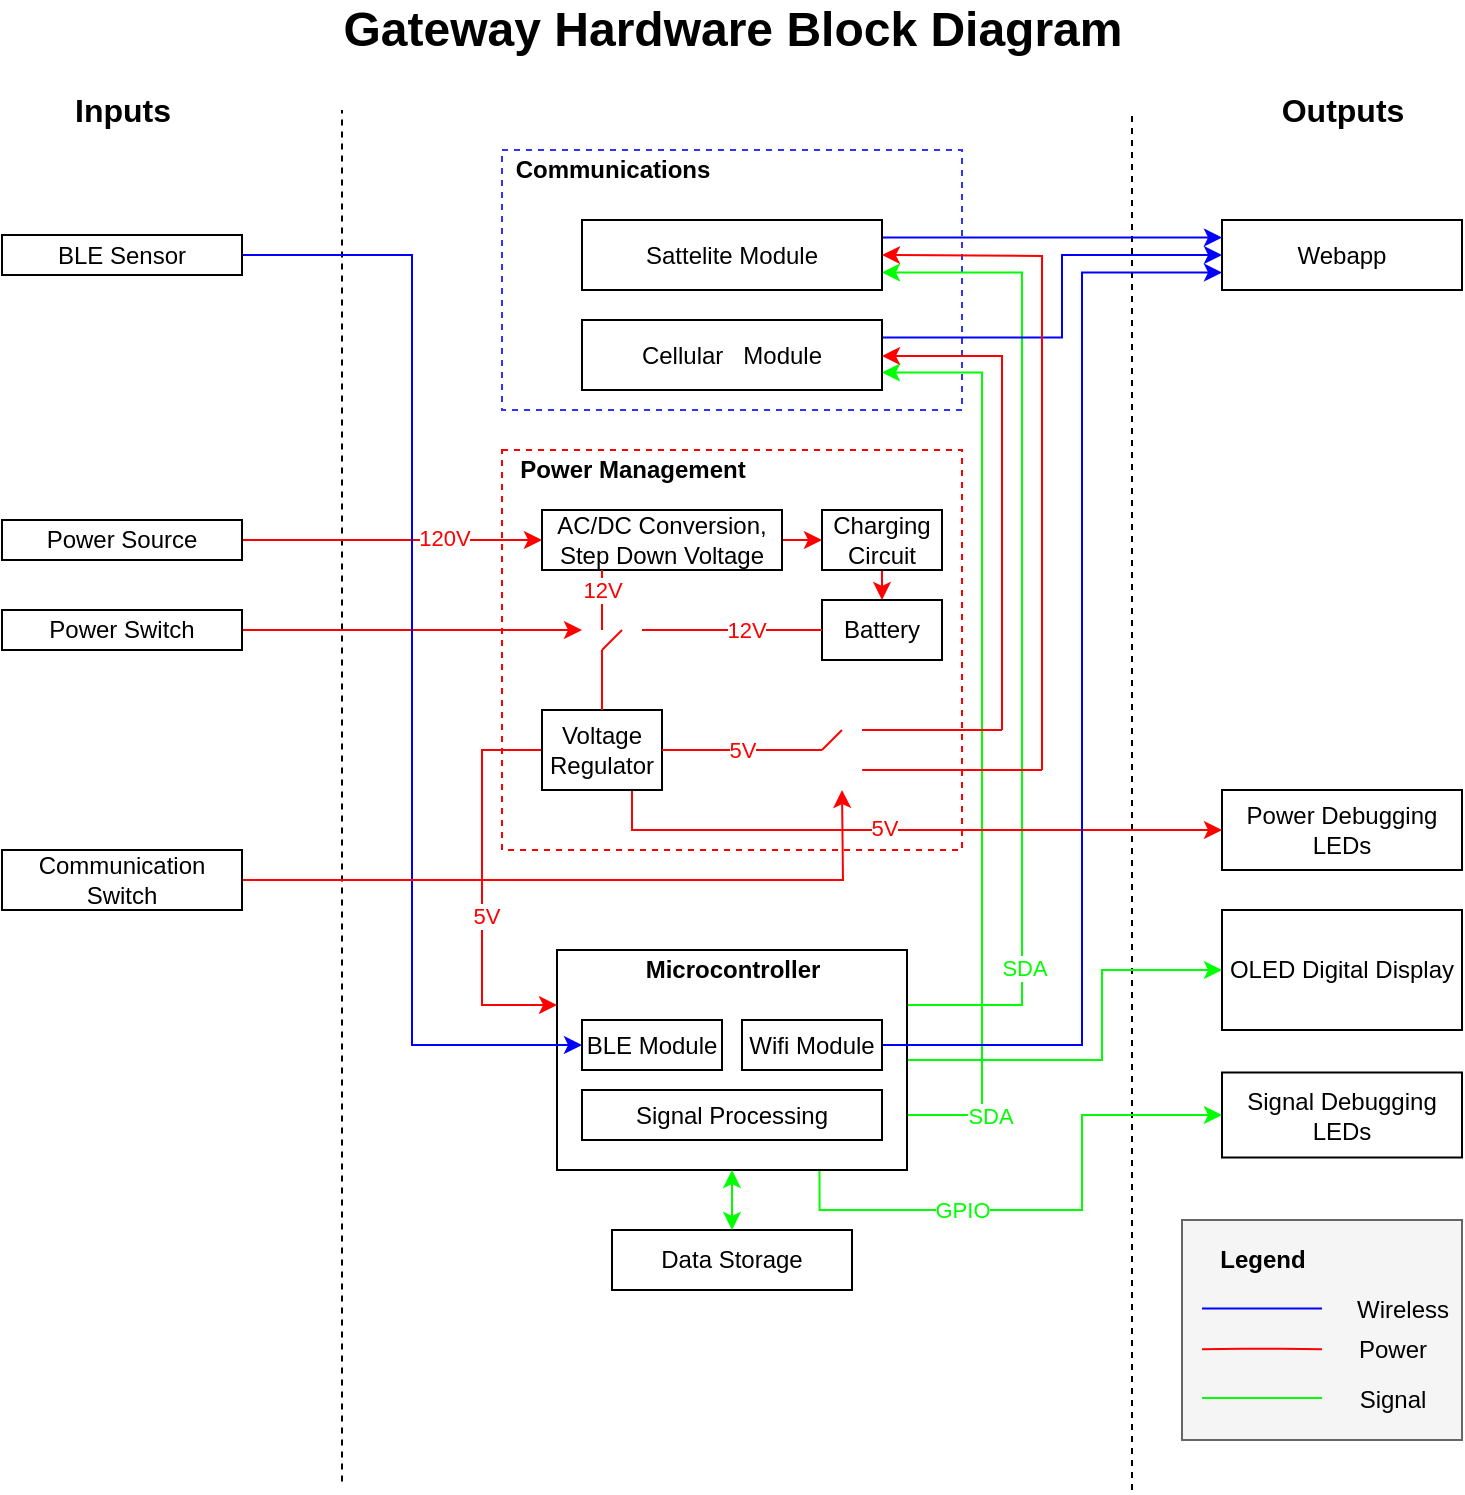 <mxfile version="15.7.0" type="device"><diagram id="HrxprKTJZfgoAuk_e3Id" name="Page-1"><mxGraphModel dx="1117" dy="1723" grid="1" gridSize="10" guides="1" tooltips="1" connect="1" arrows="1" fold="1" page="1" pageScale="1" pageWidth="850" pageHeight="1100" math="0" shadow="0"><root><mxCell id="0"/><mxCell id="1" parent="0"/><mxCell id="DbQlyDfI6a1sflNpQfhR-1" value="" style="endArrow=none;dashed=1;html=1;" parent="1" edge="1"><mxGeometry width="50" height="50" relative="1" as="geometry"><mxPoint x="250" y="655.714" as="sourcePoint"/><mxPoint x="250" y="-30" as="targetPoint"/></mxGeometry></mxCell><mxCell id="DbQlyDfI6a1sflNpQfhR-2" value="" style="endArrow=none;dashed=1;html=1;" parent="1" edge="1"><mxGeometry width="50" height="50" relative="1" as="geometry"><mxPoint x="645" y="660" as="sourcePoint"/><mxPoint x="645" y="-30" as="targetPoint"/></mxGeometry></mxCell><mxCell id="DbQlyDfI6a1sflNpQfhR-3" value="&lt;b&gt;&lt;font style=&quot;font-size: 16px&quot;&gt;Inputs&lt;/font&gt;&lt;/b&gt;" style="text;html=1;align=center;verticalAlign=middle;resizable=0;points=[];autosize=1;strokeColor=none;" parent="1" vertex="1"><mxGeometry x="110" y="-40" width="60" height="20" as="geometry"/></mxCell><mxCell id="DbQlyDfI6a1sflNpQfhR-4" value="&lt;b&gt;&lt;font style=&quot;font-size: 16px&quot;&gt;Outputs&lt;/font&gt;&lt;/b&gt;" style="text;html=1;align=center;verticalAlign=middle;resizable=0;points=[];autosize=1;strokeColor=none;" parent="1" vertex="1"><mxGeometry x="710" y="-40" width="80" height="20" as="geometry"/></mxCell><mxCell id="DbQlyDfI6a1sflNpQfhR-7" value="" style="rounded=0;whiteSpace=wrap;html=1;dashed=1;strokeColor=#FF0000;" parent="1" vertex="1"><mxGeometry x="330" y="140" width="230" height="200" as="geometry"/></mxCell><mxCell id="DbQlyDfI6a1sflNpQfhR-8" value="" style="rounded=0;whiteSpace=wrap;html=1;dashed=1;strokeColor=#3333FF;" parent="1" vertex="1"><mxGeometry x="330" y="-10" width="230" height="130" as="geometry"/></mxCell><mxCell id="DbQlyDfI6a1sflNpQfhR-64" style="edgeStyle=orthogonalEdgeStyle;rounded=0;orthogonalLoop=1;jettySize=auto;html=1;exitX=0.75;exitY=1;exitDx=0;exitDy=0;strokeColor=#00FF00;entryX=0;entryY=0.5;entryDx=0;entryDy=0;" parent="1" source="DbQlyDfI6a1sflNpQfhR-9" target="DbQlyDfI6a1sflNpQfhR-12" edge="1"><mxGeometry relative="1" as="geometry"><mxPoint x="690" y="470" as="targetPoint"/><Array as="points"><mxPoint x="489" y="520"/><mxPoint x="620" y="520"/><mxPoint x="620" y="473"/></Array></mxGeometry></mxCell><mxCell id="DbQlyDfI6a1sflNpQfhR-65" style="edgeStyle=orthogonalEdgeStyle;rounded=0;orthogonalLoop=1;jettySize=auto;html=1;exitX=1;exitY=0.75;exitDx=0;exitDy=0;entryX=1;entryY=0.75;entryDx=0;entryDy=0;strokeColor=#00FF00;" parent="1" source="DbQlyDfI6a1sflNpQfhR-9" target="DbQlyDfI6a1sflNpQfhR-30" edge="1"><mxGeometry relative="1" as="geometry"><Array as="points"><mxPoint x="570" y="473"/><mxPoint x="570" y="101"/></Array></mxGeometry></mxCell><mxCell id="bSvQKbAj5ut6SPPWHkX8-41" value="SDA&lt;br&gt;" style="edgeLabel;html=1;align=center;verticalAlign=middle;resizable=0;points=[];fontColor=#00FF00;" parent="DbQlyDfI6a1sflNpQfhR-65" vertex="1" connectable="0"><mxGeometry x="-0.837" y="-2" relative="1" as="geometry"><mxPoint x="2" as="offset"/></mxGeometry></mxCell><mxCell id="DbQlyDfI6a1sflNpQfhR-66" style="edgeStyle=orthogonalEdgeStyle;rounded=0;orthogonalLoop=1;jettySize=auto;html=1;entryX=1;entryY=0.75;entryDx=0;entryDy=0;strokeColor=#00FF00;exitX=1;exitY=0.25;exitDx=0;exitDy=0;" parent="1" source="DbQlyDfI6a1sflNpQfhR-9" target="DbQlyDfI6a1sflNpQfhR-31" edge="1"><mxGeometry relative="1" as="geometry"><Array as="points"><mxPoint x="590" y="418"/><mxPoint x="590" y="51"/></Array><mxPoint x="560" y="410" as="sourcePoint"/></mxGeometry></mxCell><mxCell id="bSvQKbAj5ut6SPPWHkX8-39" value="SDA" style="edgeLabel;html=1;align=center;verticalAlign=middle;resizable=0;points=[];fontColor=#00FF00;" parent="DbQlyDfI6a1sflNpQfhR-66" vertex="1" connectable="0"><mxGeometry x="-0.686" y="-1" relative="1" as="geometry"><mxPoint y="1" as="offset"/></mxGeometry></mxCell><mxCell id="gUWTtYbIwPA5UG6VHyFc-5" style="edgeStyle=orthogonalEdgeStyle;rounded=0;orthogonalLoop=1;jettySize=auto;html=1;exitX=1;exitY=0.5;exitDx=0;exitDy=0;strokeColor=#00FF00;entryX=0;entryY=0.5;entryDx=0;entryDy=0;" edge="1" parent="1" source="DbQlyDfI6a1sflNpQfhR-9" target="gUWTtYbIwPA5UG6VHyFc-4"><mxGeometry relative="1" as="geometry"><mxPoint x="580" y="460" as="targetPoint"/><Array as="points"><mxPoint x="630" y="445"/><mxPoint x="630" y="400"/></Array></mxGeometry></mxCell><mxCell id="DbQlyDfI6a1sflNpQfhR-9" value="" style="rounded=0;whiteSpace=wrap;html=1;" parent="1" vertex="1"><mxGeometry x="357.5" y="390" width="175" height="110" as="geometry"/></mxCell><mxCell id="bSvQKbAj5ut6SPPWHkX8-20" style="edgeStyle=orthogonalEdgeStyle;rounded=0;orthogonalLoop=1;jettySize=auto;html=1;exitX=1;exitY=0.5;exitDx=0;exitDy=0;strokeColor=#FF0000;" parent="1" source="DbQlyDfI6a1sflNpQfhR-11" edge="1"><mxGeometry relative="1" as="geometry"><mxPoint x="370" y="230" as="targetPoint"/></mxGeometry></mxCell><mxCell id="DbQlyDfI6a1sflNpQfhR-11" value="Power Switch" style="rounded=0;whiteSpace=wrap;html=1;strokeColor=#000000;" parent="1" vertex="1"><mxGeometry x="80" y="220" width="120" height="20" as="geometry"/></mxCell><mxCell id="DbQlyDfI6a1sflNpQfhR-12" value="Signal Debugging LEDs" style="rounded=0;whiteSpace=wrap;html=1;strokeColor=#000000;" parent="1" vertex="1"><mxGeometry x="690" y="451.25" width="120" height="42.5" as="geometry"/></mxCell><mxCell id="DbQlyDfI6a1sflNpQfhR-14" value="Power Debugging LEDs" style="rounded=0;whiteSpace=wrap;html=1;strokeColor=#000000;" parent="1" vertex="1"><mxGeometry x="690" y="310" width="120" height="40" as="geometry"/></mxCell><mxCell id="DbQlyDfI6a1sflNpQfhR-15" value="Webapp" style="rounded=0;whiteSpace=wrap;html=1;strokeColor=#000000;" parent="1" vertex="1"><mxGeometry x="690" y="25" width="120" height="35" as="geometry"/></mxCell><mxCell id="DbQlyDfI6a1sflNpQfhR-16" value="" style="rounded=0;whiteSpace=wrap;html=1;strokeColor=#666666;fillColor=#f5f5f5;fontColor=#333333;" parent="1" vertex="1"><mxGeometry x="670" y="525" width="140" height="110" as="geometry"/></mxCell><mxCell id="DbQlyDfI6a1sflNpQfhR-17" value="&lt;b&gt;Legend&lt;/b&gt;" style="text;html=1;align=center;verticalAlign=middle;resizable=0;points=[];autosize=1;strokeColor=none;" parent="1" vertex="1"><mxGeometry x="680" y="535" width="60" height="20" as="geometry"/></mxCell><mxCell id="DbQlyDfI6a1sflNpQfhR-18" value="Wireless" style="text;html=1;align=center;verticalAlign=middle;resizable=0;points=[];autosize=1;strokeColor=none;" parent="1" vertex="1"><mxGeometry x="750" y="560" width="60" height="20" as="geometry"/></mxCell><mxCell id="DbQlyDfI6a1sflNpQfhR-19" value="Power" style="text;html=1;align=center;verticalAlign=middle;resizable=0;points=[];autosize=1;strokeColor=none;" parent="1" vertex="1"><mxGeometry x="750" y="580" width="50" height="20" as="geometry"/></mxCell><mxCell id="DbQlyDfI6a1sflNpQfhR-20" value="Signal" style="text;html=1;align=center;verticalAlign=middle;resizable=0;points=[];autosize=1;strokeColor=none;" parent="1" vertex="1"><mxGeometry x="750" y="605" width="50" height="20" as="geometry"/></mxCell><mxCell id="DbQlyDfI6a1sflNpQfhR-21" value="" style="endArrow=none;html=1;strokeColor=#0000FF;" parent="1" edge="1"><mxGeometry width="50" height="50" relative="1" as="geometry"><mxPoint x="680" y="569.29" as="sourcePoint"/><mxPoint x="740" y="569.29" as="targetPoint"/><Array as="points"/></mxGeometry></mxCell><mxCell id="DbQlyDfI6a1sflNpQfhR-22" value="" style="endArrow=none;html=1;strokeColor=#FF0000;" parent="1" edge="1"><mxGeometry width="50" height="50" relative="1" as="geometry"><mxPoint x="680" y="589.58" as="sourcePoint"/><mxPoint x="740" y="589.58" as="targetPoint"/><Array as="points"><mxPoint x="710" y="589.29"/></Array></mxGeometry></mxCell><mxCell id="DbQlyDfI6a1sflNpQfhR-23" value="" style="endArrow=none;html=1;strokeColor=#00FF00;" parent="1" edge="1"><mxGeometry width="50" height="50" relative="1" as="geometry"><mxPoint x="680" y="614" as="sourcePoint"/><mxPoint x="740" y="614" as="targetPoint"/><Array as="points"/></mxGeometry></mxCell><mxCell id="DbQlyDfI6a1sflNpQfhR-24" value="&lt;b&gt;Microcontroller&lt;/b&gt;" style="text;html=1;align=center;verticalAlign=middle;resizable=0;points=[];autosize=1;strokeColor=none;" parent="1" vertex="1"><mxGeometry x="395" y="390" width="100" height="20" as="geometry"/></mxCell><mxCell id="DbQlyDfI6a1sflNpQfhR-40" style="edgeStyle=orthogonalEdgeStyle;rounded=0;orthogonalLoop=1;jettySize=auto;html=1;exitX=1;exitY=1;exitDx=0;exitDy=0;entryX=0;entryY=0.5;entryDx=0;entryDy=0;strokeColor=#FF0000;" parent="1" source="DbQlyDfI6a1sflNpQfhR-26" target="DbQlyDfI6a1sflNpQfhR-36" edge="1"><mxGeometry relative="1" as="geometry"><mxPoint x="200" y="245" as="sourcePoint"/><Array as="points"><mxPoint x="200" y="185"/></Array></mxGeometry></mxCell><mxCell id="bSvQKbAj5ut6SPPWHkX8-34" value="&lt;font color=&quot;#ff0000&quot;&gt;120V&lt;/font&gt;" style="edgeLabel;html=1;align=center;verticalAlign=middle;resizable=0;points=[];fontColor=#00FF00;" parent="DbQlyDfI6a1sflNpQfhR-40" vertex="1" connectable="0"><mxGeometry x="0.383" y="1" relative="1" as="geometry"><mxPoint as="offset"/></mxGeometry></mxCell><mxCell id="DbQlyDfI6a1sflNpQfhR-26" value="Power Source" style="rounded=0;whiteSpace=wrap;html=1;strokeColor=#000000;" parent="1" vertex="1"><mxGeometry x="80" y="175" width="120" height="20" as="geometry"/></mxCell><mxCell id="DbQlyDfI6a1sflNpQfhR-56" style="edgeStyle=orthogonalEdgeStyle;rounded=0;orthogonalLoop=1;jettySize=auto;html=1;exitX=1;exitY=0.5;exitDx=0;exitDy=0;entryX=0;entryY=0.5;entryDx=0;entryDy=0;strokeColor=#0000FF;" parent="1" source="DbQlyDfI6a1sflNpQfhR-27" target="bSvQKbAj5ut6SPPWHkX8-6" edge="1"><mxGeometry relative="1" as="geometry"><mxPoint x="340" y="42.5" as="targetPoint"/></mxGeometry></mxCell><mxCell id="DbQlyDfI6a1sflNpQfhR-27" value="BLE Sensor" style="rounded=0;whiteSpace=wrap;html=1;strokeColor=#000000;" parent="1" vertex="1"><mxGeometry x="80" y="32.5" width="120" height="20" as="geometry"/></mxCell><mxCell id="bSvQKbAj5ut6SPPWHkX8-25" style="edgeStyle=orthogonalEdgeStyle;rounded=0;orthogonalLoop=1;jettySize=auto;html=1;exitX=1;exitY=0.25;exitDx=0;exitDy=0;entryX=0;entryY=0.5;entryDx=0;entryDy=0;strokeColor=#0000FF;" parent="1" source="DbQlyDfI6a1sflNpQfhR-30" target="DbQlyDfI6a1sflNpQfhR-15" edge="1"><mxGeometry relative="1" as="geometry"><Array as="points"><mxPoint x="610" y="84"/><mxPoint x="610" y="43"/></Array></mxGeometry></mxCell><mxCell id="DbQlyDfI6a1sflNpQfhR-30" value="Cellular&amp;nbsp; &amp;nbsp;Module" style="rounded=0;whiteSpace=wrap;html=1;strokeColor=#000000;" parent="1" vertex="1"><mxGeometry x="370" y="75" width="150" height="35" as="geometry"/></mxCell><mxCell id="bSvQKbAj5ut6SPPWHkX8-24" style="edgeStyle=orthogonalEdgeStyle;rounded=0;orthogonalLoop=1;jettySize=auto;html=1;exitX=1;exitY=0.25;exitDx=0;exitDy=0;entryX=0;entryY=0.25;entryDx=0;entryDy=0;strokeColor=#0000FF;" parent="1" source="DbQlyDfI6a1sflNpQfhR-31" target="DbQlyDfI6a1sflNpQfhR-15" edge="1"><mxGeometry relative="1" as="geometry"/></mxCell><mxCell id="DbQlyDfI6a1sflNpQfhR-31" value="Sattelite Module" style="rounded=0;whiteSpace=wrap;html=1;strokeColor=#000000;" parent="1" vertex="1"><mxGeometry x="370" y="25" width="150" height="35" as="geometry"/></mxCell><mxCell id="DbQlyDfI6a1sflNpQfhR-33" value="&lt;b&gt;Communications&lt;/b&gt;" style="text;html=1;align=center;verticalAlign=middle;resizable=0;points=[];autosize=1;strokeColor=none;" parent="1" vertex="1"><mxGeometry x="330" y="-10" width="110" height="20" as="geometry"/></mxCell><mxCell id="DbQlyDfI6a1sflNpQfhR-34" value="&lt;b&gt;&lt;font style=&quot;font-size: 24px&quot;&gt;Gateway Hardware Block Diagram&lt;/font&gt;&lt;/b&gt;" style="text;html=1;align=center;verticalAlign=middle;resizable=0;points=[];autosize=1;strokeColor=none;" parent="1" vertex="1"><mxGeometry x="245" y="-80" width="400" height="20" as="geometry"/></mxCell><mxCell id="DbQlyDfI6a1sflNpQfhR-48" style="edgeStyle=orthogonalEdgeStyle;rounded=0;orthogonalLoop=1;jettySize=auto;html=1;exitX=0.75;exitY=1;exitDx=0;exitDy=0;strokeColor=#FF0000;entryX=0;entryY=0.5;entryDx=0;entryDy=0;" parent="1" source="DbQlyDfI6a1sflNpQfhR-35" target="DbQlyDfI6a1sflNpQfhR-14" edge="1"><mxGeometry relative="1" as="geometry"><mxPoint x="670" y="289.941" as="targetPoint"/></mxGeometry></mxCell><mxCell id="bSvQKbAj5ut6SPPWHkX8-31" value="5V" style="edgeLabel;html=1;align=center;verticalAlign=middle;resizable=0;points=[];fontColor=#FF0000;" parent="DbQlyDfI6a1sflNpQfhR-48" vertex="1" connectable="0"><mxGeometry x="-0.075" y="1" relative="1" as="geometry"><mxPoint as="offset"/></mxGeometry></mxCell><mxCell id="gUWTtYbIwPA5UG6VHyFc-3" style="edgeStyle=orthogonalEdgeStyle;rounded=0;orthogonalLoop=1;jettySize=auto;html=1;exitX=1;exitY=0.5;exitDx=0;exitDy=0;entryX=0;entryY=0.5;entryDx=0;entryDy=0;strokeColor=#FF0000;" edge="1" parent="1" source="DbQlyDfI6a1sflNpQfhR-36" target="gUWTtYbIwPA5UG6VHyFc-1"><mxGeometry relative="1" as="geometry"/></mxCell><mxCell id="DbQlyDfI6a1sflNpQfhR-36" value="AC/DC Conversion, Step Down Voltage" style="whiteSpace=wrap;html=1;strokeColor=#000000;" parent="1" vertex="1"><mxGeometry x="350" y="170" width="120" height="30" as="geometry"/></mxCell><mxCell id="DbQlyDfI6a1sflNpQfhR-52" value="&lt;b&gt;Power Management&lt;/b&gt;" style="text;html=1;align=center;verticalAlign=middle;resizable=0;points=[];autosize=1;strokeColor=none;" parent="1" vertex="1"><mxGeometry x="330" y="140" width="130" height="20" as="geometry"/></mxCell><mxCell id="DbQlyDfI6a1sflNpQfhR-68" value="Signal Processing" style="rounded=0;whiteSpace=wrap;html=1;strokeColor=#000000;" parent="1" vertex="1"><mxGeometry x="370" y="460" width="150" height="25" as="geometry"/></mxCell><mxCell id="DbQlyDfI6a1sflNpQfhR-69" value="Data Storage" style="rounded=0;whiteSpace=wrap;html=1;strokeColor=#000000;" parent="1" vertex="1"><mxGeometry x="385" y="530" width="120" height="30" as="geometry"/></mxCell><mxCell id="DbQlyDfI6a1sflNpQfhR-71" value="" style="endArrow=classic;startArrow=classic;html=1;strokeColor=#00FF00;entryX=0.5;entryY=0;entryDx=0;entryDy=0;exitX=0.5;exitY=1;exitDx=0;exitDy=0;" parent="1" source="DbQlyDfI6a1sflNpQfhR-9" target="DbQlyDfI6a1sflNpQfhR-69" edge="1"><mxGeometry width="50" height="50" relative="1" as="geometry"><mxPoint x="560" y="440" as="sourcePoint"/><mxPoint x="610" y="390" as="targetPoint"/></mxGeometry></mxCell><mxCell id="bSvQKbAj5ut6SPPWHkX8-29" style="edgeStyle=orthogonalEdgeStyle;rounded=0;orthogonalLoop=1;jettySize=auto;html=1;exitX=1;exitY=0.5;exitDx=0;exitDy=0;strokeColor=#FF0000;" parent="1" source="bSvQKbAj5ut6SPPWHkX8-2" edge="1"><mxGeometry relative="1" as="geometry"><mxPoint x="500" y="310" as="targetPoint"/></mxGeometry></mxCell><mxCell id="bSvQKbAj5ut6SPPWHkX8-2" value="Communication Switch" style="rounded=0;whiteSpace=wrap;html=1;strokeColor=#000000;" parent="1" vertex="1"><mxGeometry x="80" y="340" width="120" height="30" as="geometry"/></mxCell><mxCell id="bSvQKbAj5ut6SPPWHkX8-7" style="edgeStyle=orthogonalEdgeStyle;rounded=0;orthogonalLoop=1;jettySize=auto;html=1;exitX=0;exitY=0.5;exitDx=0;exitDy=0;entryX=0;entryY=0.25;entryDx=0;entryDy=0;strokeColor=#FF0000;" parent="1" source="DbQlyDfI6a1sflNpQfhR-35" target="DbQlyDfI6a1sflNpQfhR-9" edge="1"><mxGeometry relative="1" as="geometry"><Array as="points"><mxPoint x="320" y="290"/><mxPoint x="320" y="418"/></Array></mxGeometry></mxCell><mxCell id="bSvQKbAj5ut6SPPWHkX8-30" value="5V" style="edgeLabel;html=1;align=center;verticalAlign=middle;resizable=0;points=[];fontColor=#FF0000;" parent="bSvQKbAj5ut6SPPWHkX8-7" vertex="1" connectable="0"><mxGeometry x="0.156" y="2" relative="1" as="geometry"><mxPoint as="offset"/></mxGeometry></mxCell><mxCell id="bSvQKbAj5ut6SPPWHkX8-4" value="Battery" style="whiteSpace=wrap;html=1;strokeColor=#000000;" parent="1" vertex="1"><mxGeometry x="490" y="215" width="60" height="30" as="geometry"/></mxCell><mxCell id="bSvQKbAj5ut6SPPWHkX8-8" style="edgeStyle=orthogonalEdgeStyle;rounded=0;orthogonalLoop=1;jettySize=auto;html=1;exitX=1;exitY=0.5;exitDx=0;exitDy=0;entryX=0;entryY=0.75;entryDx=0;entryDy=0;strokeColor=#0000FF;" parent="1" source="bSvQKbAj5ut6SPPWHkX8-5" target="DbQlyDfI6a1sflNpQfhR-15" edge="1"><mxGeometry relative="1" as="geometry"><Array as="points"><mxPoint x="620" y="438"/><mxPoint x="620" y="51"/></Array></mxGeometry></mxCell><mxCell id="bSvQKbAj5ut6SPPWHkX8-33" value="&lt;font color=&quot;#00ff00&quot;&gt;GPIO&lt;/font&gt;" style="edgeLabel;html=1;align=center;verticalAlign=middle;resizable=0;points=[];fontColor=#FF0000;" parent="bSvQKbAj5ut6SPPWHkX8-8" vertex="1" connectable="0"><mxGeometry x="-0.64" y="-11" relative="1" as="geometry"><mxPoint x="-71" y="82" as="offset"/></mxGeometry></mxCell><mxCell id="bSvQKbAj5ut6SPPWHkX8-5" value="Wifi Module" style="rounded=0;whiteSpace=wrap;html=1;strokeColor=#000000;" parent="1" vertex="1"><mxGeometry x="450" y="425" width="70" height="25" as="geometry"/></mxCell><mxCell id="bSvQKbAj5ut6SPPWHkX8-6" value="BLE Module" style="rounded=0;whiteSpace=wrap;html=1;strokeColor=#000000;" parent="1" vertex="1"><mxGeometry x="370" y="425" width="70" height="25" as="geometry"/></mxCell><mxCell id="bSvQKbAj5ut6SPPWHkX8-14" value="" style="endArrow=none;html=1;rounded=0;strokeColor=#FF0000;entryX=0;entryY=0.5;entryDx=0;entryDy=0;" parent="1" target="bSvQKbAj5ut6SPPWHkX8-4" edge="1"><mxGeometry width="50" height="50" relative="1" as="geometry"><mxPoint x="400" y="230" as="sourcePoint"/><mxPoint x="440" y="280" as="targetPoint"/><Array as="points"/></mxGeometry></mxCell><mxCell id="bSvQKbAj5ut6SPPWHkX8-38" value="12V" style="edgeLabel;html=1;align=center;verticalAlign=middle;resizable=0;points=[];fontColor=#FF0000;" parent="bSvQKbAj5ut6SPPWHkX8-14" vertex="1" connectable="0"><mxGeometry x="0.03" y="-2" relative="1" as="geometry"><mxPoint x="5" y="-2" as="offset"/></mxGeometry></mxCell><mxCell id="DbQlyDfI6a1sflNpQfhR-35" value="Voltage Regulator" style="whiteSpace=wrap;html=1;strokeColor=#000000;" parent="1" vertex="1"><mxGeometry x="350" y="270" width="60" height="40" as="geometry"/></mxCell><mxCell id="bSvQKbAj5ut6SPPWHkX8-17" value="" style="endArrow=none;html=1;rounded=0;strokeColor=#FF0000;entryX=0.5;entryY=0;entryDx=0;entryDy=0;" parent="1" target="DbQlyDfI6a1sflNpQfhR-35" edge="1"><mxGeometry width="50" height="50" relative="1" as="geometry"><mxPoint x="380" y="240" as="sourcePoint"/><mxPoint x="300" y="330" as="targetPoint"/></mxGeometry></mxCell><mxCell id="bSvQKbAj5ut6SPPWHkX8-18" value="" style="endArrow=none;html=1;rounded=0;strokeColor=#FF0000;entryX=1;entryY=0.5;entryDx=0;entryDy=0;" parent="1" target="DbQlyDfI6a1sflNpQfhR-35" edge="1"><mxGeometry width="50" height="50" relative="1" as="geometry"><mxPoint x="490" y="290" as="sourcePoint"/><mxPoint x="290" y="270" as="targetPoint"/></mxGeometry></mxCell><mxCell id="bSvQKbAj5ut6SPPWHkX8-32" value="5V" style="edgeLabel;html=1;align=center;verticalAlign=middle;resizable=0;points=[];fontColor=#FF0000;" parent="bSvQKbAj5ut6SPPWHkX8-18" vertex="1" connectable="0"><mxGeometry x="0.308" y="2" relative="1" as="geometry"><mxPoint x="12" y="-2" as="offset"/></mxGeometry></mxCell><mxCell id="bSvQKbAj5ut6SPPWHkX8-19" value="" style="endArrow=none;html=1;rounded=0;strokeColor=#FF0000;" parent="1" edge="1"><mxGeometry width="50" height="50" relative="1" as="geometry"><mxPoint x="390" y="230" as="sourcePoint"/><mxPoint x="380" y="240" as="targetPoint"/></mxGeometry></mxCell><mxCell id="bSvQKbAj5ut6SPPWHkX8-21" value="" style="endArrow=classic;html=1;rounded=0;strokeColor=#FF0000;" parent="1" edge="1"><mxGeometry width="50" height="50" relative="1" as="geometry"><mxPoint x="580" y="280" as="sourcePoint"/><mxPoint x="520" y="93" as="targetPoint"/><Array as="points"><mxPoint x="580" y="93"/></Array></mxGeometry></mxCell><mxCell id="bSvQKbAj5ut6SPPWHkX8-22" value="" style="endArrow=none;html=1;rounded=0;strokeColor=#FF0000;" parent="1" edge="1"><mxGeometry width="50" height="50" relative="1" as="geometry"><mxPoint x="510" y="280" as="sourcePoint"/><mxPoint x="580" y="280" as="targetPoint"/></mxGeometry></mxCell><mxCell id="bSvQKbAj5ut6SPPWHkX8-26" value="" style="endArrow=classic;html=1;rounded=0;strokeColor=#FF0000;entryX=1;entryY=0.5;entryDx=0;entryDy=0;" parent="1" target="DbQlyDfI6a1sflNpQfhR-31" edge="1"><mxGeometry width="50" height="50" relative="1" as="geometry"><mxPoint x="600" y="300" as="sourcePoint"/><mxPoint x="530" y="103" as="targetPoint"/><Array as="points"><mxPoint x="600" y="43"/></Array></mxGeometry></mxCell><mxCell id="bSvQKbAj5ut6SPPWHkX8-27" value="" style="endArrow=none;html=1;rounded=0;strokeColor=#FF0000;exitX=0.783;exitY=0.8;exitDx=0;exitDy=0;exitPerimeter=0;" parent="1" source="DbQlyDfI6a1sflNpQfhR-7" edge="1"><mxGeometry width="50" height="50" relative="1" as="geometry"><mxPoint x="460" y="330" as="sourcePoint"/><mxPoint x="600" y="300" as="targetPoint"/></mxGeometry></mxCell><mxCell id="bSvQKbAj5ut6SPPWHkX8-28" value="" style="endArrow=none;html=1;rounded=0;strokeColor=#FF0000;" parent="1" edge="1"><mxGeometry width="50" height="50" relative="1" as="geometry"><mxPoint x="490" y="290" as="sourcePoint"/><mxPoint x="500" y="280" as="targetPoint"/></mxGeometry></mxCell><mxCell id="bSvQKbAj5ut6SPPWHkX8-36" value="" style="endArrow=none;html=1;rounded=0;fontColor=#FF0000;strokeColor=#FF0000;entryX=0.25;entryY=1;entryDx=0;entryDy=0;" parent="1" target="DbQlyDfI6a1sflNpQfhR-36" edge="1"><mxGeometry width="50" height="50" relative="1" as="geometry"><mxPoint x="380" y="230" as="sourcePoint"/><mxPoint x="510" y="260" as="targetPoint"/></mxGeometry></mxCell><mxCell id="bSvQKbAj5ut6SPPWHkX8-37" value="12V" style="edgeLabel;html=1;align=center;verticalAlign=middle;resizable=0;points=[];fontColor=#FF0000;" parent="bSvQKbAj5ut6SPPWHkX8-36" vertex="1" connectable="0"><mxGeometry x="-0.207" y="-1" relative="1" as="geometry"><mxPoint x="-1" y="-8" as="offset"/></mxGeometry></mxCell><mxCell id="gUWTtYbIwPA5UG6VHyFc-2" style="edgeStyle=orthogonalEdgeStyle;rounded=0;orthogonalLoop=1;jettySize=auto;html=1;exitX=0.5;exitY=1;exitDx=0;exitDy=0;entryX=0.5;entryY=0;entryDx=0;entryDy=0;strokeColor=#FF0000;" edge="1" parent="1" source="gUWTtYbIwPA5UG6VHyFc-1" target="bSvQKbAj5ut6SPPWHkX8-4"><mxGeometry relative="1" as="geometry"/></mxCell><mxCell id="gUWTtYbIwPA5UG6VHyFc-1" value="Charging Circuit" style="whiteSpace=wrap;html=1;strokeColor=#000000;" vertex="1" parent="1"><mxGeometry x="490" y="170" width="60" height="30" as="geometry"/></mxCell><mxCell id="gUWTtYbIwPA5UG6VHyFc-4" value="OLED Digital Display" style="rounded=0;whiteSpace=wrap;html=1;strokeColor=#000000;" vertex="1" parent="1"><mxGeometry x="690" y="370" width="120" height="60" as="geometry"/></mxCell></root></mxGraphModel></diagram></mxfile>